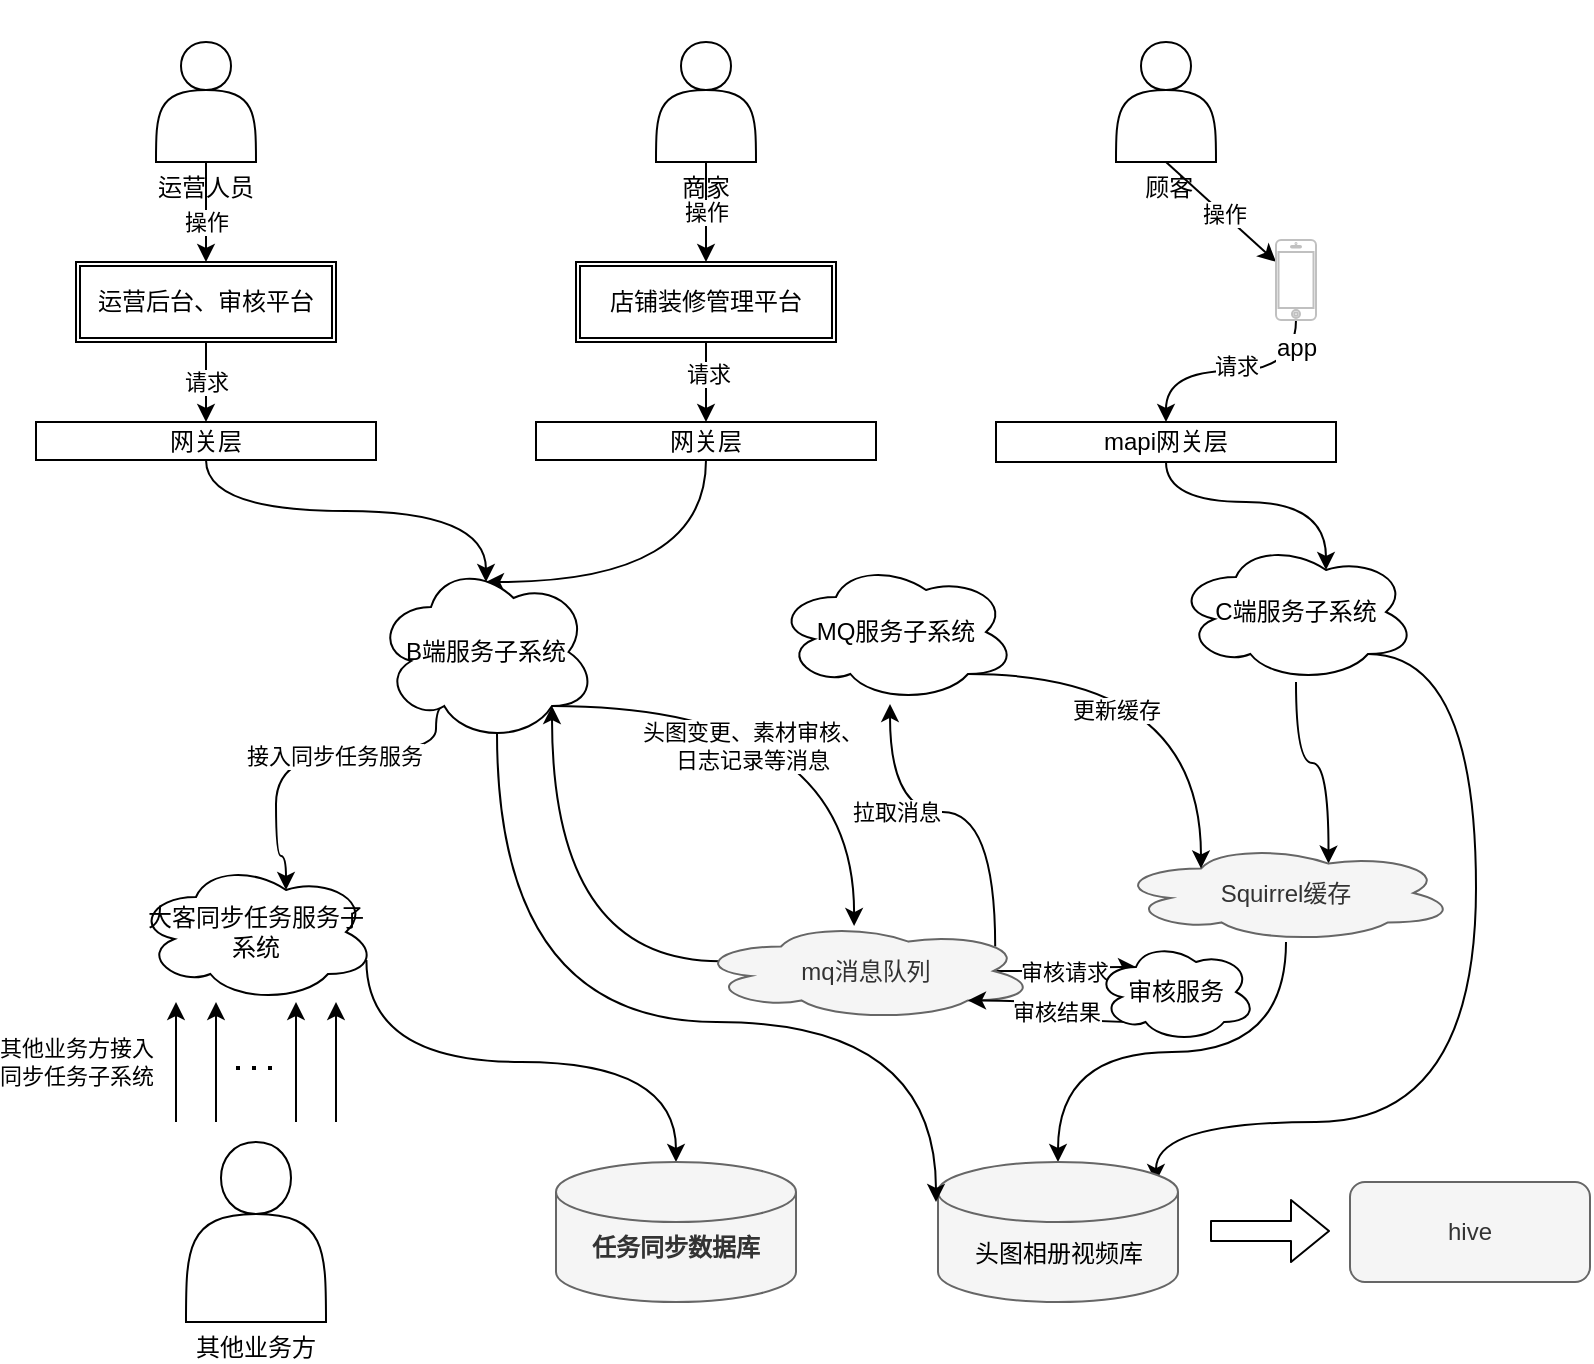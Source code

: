 <mxfile version="16.0.3" type="github" pages="2">
  <diagram id="TTBKG6c9QzZhmfFjw63u" name="Page-1">
    <mxGraphModel dx="1230" dy="733" grid="1" gridSize="10" guides="1" tooltips="1" connect="1" arrows="1" fold="1" page="1" pageScale="1" pageWidth="827" pageHeight="1169" background="#FFFFFF" math="0" shadow="0">
      <root>
        <mxCell id="0" />
        <mxCell id="1" parent="0" />
        <mxCell id="XrlZ7V6Y86cmEpkcaqpt-39" value="" style="edgeStyle=orthogonalEdgeStyle;curved=1;rounded=0;orthogonalLoop=1;jettySize=auto;html=1;" parent="1" source="XrlZ7V6Y86cmEpkcaqpt-1" target="XrlZ7V6Y86cmEpkcaqpt-38" edge="1">
          <mxGeometry relative="1" as="geometry" />
        </mxCell>
        <mxCell id="XrlZ7V6Y86cmEpkcaqpt-40" value="操作" style="edgeLabel;html=1;align=center;verticalAlign=middle;resizable=0;points=[];" parent="XrlZ7V6Y86cmEpkcaqpt-39" vertex="1" connectable="0">
          <mxGeometry x="0.36" y="2" relative="1" as="geometry">
            <mxPoint x="-2" y="-4" as="offset" />
          </mxGeometry>
        </mxCell>
        <mxCell id="XrlZ7V6Y86cmEpkcaqpt-1" value="&lt;br&gt;&lt;br&gt;&lt;br&gt;&lt;br&gt;&lt;br&gt;&lt;br&gt;运营人员" style="shape=actor;whiteSpace=wrap;html=1;" parent="1" vertex="1">
          <mxGeometry x="110" y="220" width="50" height="60" as="geometry" />
        </mxCell>
        <mxCell id="XrlZ7V6Y86cmEpkcaqpt-43" style="edgeStyle=orthogonalEdgeStyle;curved=1;rounded=0;orthogonalLoop=1;jettySize=auto;html=1;exitX=0.5;exitY=0;exitDx=0;exitDy=0;entryX=0.5;entryY=0.111;entryDx=0;entryDy=0;entryPerimeter=0;" parent="1" source="XrlZ7V6Y86cmEpkcaqpt-2" target="XrlZ7V6Y86cmEpkcaqpt-33" edge="1">
          <mxGeometry relative="1" as="geometry" />
        </mxCell>
        <mxCell id="XrlZ7V6Y86cmEpkcaqpt-2" value="网关层" style="rounded=0;whiteSpace=wrap;html=1;direction=west;" parent="1" vertex="1">
          <mxGeometry x="50" y="410" width="170" height="19" as="geometry" />
        </mxCell>
        <mxCell id="XrlZ7V6Y86cmEpkcaqpt-45" value="操作" style="edgeStyle=orthogonalEdgeStyle;curved=1;rounded=0;orthogonalLoop=1;jettySize=auto;html=1;" parent="1" source="XrlZ7V6Y86cmEpkcaqpt-3" target="XrlZ7V6Y86cmEpkcaqpt-44" edge="1">
          <mxGeometry relative="1" as="geometry" />
        </mxCell>
        <mxCell id="XrlZ7V6Y86cmEpkcaqpt-3" value="&lt;br&gt;&lt;br&gt;&lt;br&gt;&lt;br&gt;&lt;br&gt;&lt;br&gt;商家" style="shape=actor;whiteSpace=wrap;html=1;" parent="1" vertex="1">
          <mxGeometry x="360" y="220" width="50" height="60" as="geometry" />
        </mxCell>
        <mxCell id="XrlZ7V6Y86cmEpkcaqpt-12" style="rounded=0;orthogonalLoop=1;jettySize=auto;html=1;exitX=0.5;exitY=1;exitDx=0;exitDy=0;" parent="1" source="XrlZ7V6Y86cmEpkcaqpt-4" target="XrlZ7V6Y86cmEpkcaqpt-11" edge="1">
          <mxGeometry relative="1" as="geometry" />
        </mxCell>
        <mxCell id="XrlZ7V6Y86cmEpkcaqpt-14" value="操作" style="edgeLabel;html=1;align=center;verticalAlign=middle;resizable=0;points=[];" parent="XrlZ7V6Y86cmEpkcaqpt-12" vertex="1" connectable="0">
          <mxGeometry x="0.051" relative="1" as="geometry">
            <mxPoint as="offset" />
          </mxGeometry>
        </mxCell>
        <mxCell id="XrlZ7V6Y86cmEpkcaqpt-4" value="&lt;br&gt;&amp;nbsp; &amp;nbsp; &amp;nbsp; &amp;nbsp; &amp;nbsp; &amp;nbsp; &amp;nbsp; &amp;nbsp; &amp;nbsp; &amp;nbsp; &amp;nbsp; &amp;nbsp; &amp;nbsp; &amp;nbsp; &amp;nbsp; &amp;nbsp; &amp;nbsp; &amp;nbsp; &amp;nbsp; &amp;nbsp; &amp;nbsp; &amp;nbsp; &amp;nbsp; &amp;nbsp; &amp;nbsp; &amp;nbsp; &amp;nbsp; &amp;nbsp; &amp;nbsp; &amp;nbsp; &amp;nbsp; &amp;nbsp; &amp;nbsp; &amp;nbsp; &amp;nbsp; &amp;nbsp;顾客" style="shape=actor;whiteSpace=wrap;html=1;" parent="1" vertex="1">
          <mxGeometry x="590" y="220" width="50" height="60" as="geometry" />
        </mxCell>
        <mxCell id="XrlZ7V6Y86cmEpkcaqpt-42" style="edgeStyle=orthogonalEdgeStyle;curved=1;rounded=0;orthogonalLoop=1;jettySize=auto;html=1;entryX=0.5;entryY=0.111;entryDx=0;entryDy=0;entryPerimeter=0;" parent="1" source="XrlZ7V6Y86cmEpkcaqpt-7" target="XrlZ7V6Y86cmEpkcaqpt-33" edge="1">
          <mxGeometry relative="1" as="geometry">
            <Array as="points">
              <mxPoint x="385" y="490" />
            </Array>
          </mxGeometry>
        </mxCell>
        <mxCell id="XrlZ7V6Y86cmEpkcaqpt-7" value="网关层" style="rounded=0;whiteSpace=wrap;html=1;direction=west;" parent="1" vertex="1">
          <mxGeometry x="300" y="410" width="170" height="19" as="geometry" />
        </mxCell>
        <mxCell id="XrlZ7V6Y86cmEpkcaqpt-18" style="edgeStyle=orthogonalEdgeStyle;rounded=0;orthogonalLoop=1;jettySize=auto;html=1;entryX=0.625;entryY=0.2;entryDx=0;entryDy=0;entryPerimeter=0;curved=1;" parent="1" source="XrlZ7V6Y86cmEpkcaqpt-8" target="XrlZ7V6Y86cmEpkcaqpt-17" edge="1">
          <mxGeometry relative="1" as="geometry">
            <mxPoint x="615" y="470" as="targetPoint" />
          </mxGeometry>
        </mxCell>
        <mxCell id="XrlZ7V6Y86cmEpkcaqpt-8" value="mapi网关层" style="rounded=0;whiteSpace=wrap;html=1;direction=west;" parent="1" vertex="1">
          <mxGeometry x="530" y="410" width="170" height="20" as="geometry" />
        </mxCell>
        <mxCell id="XrlZ7V6Y86cmEpkcaqpt-13" style="edgeStyle=orthogonalEdgeStyle;curved=1;rounded=0;orthogonalLoop=1;jettySize=auto;html=1;entryX=0.5;entryY=1;entryDx=0;entryDy=0;" parent="1" source="XrlZ7V6Y86cmEpkcaqpt-11" target="XrlZ7V6Y86cmEpkcaqpt-8" edge="1">
          <mxGeometry relative="1" as="geometry" />
        </mxCell>
        <mxCell id="XrlZ7V6Y86cmEpkcaqpt-15" value="请求" style="edgeLabel;html=1;align=center;verticalAlign=middle;resizable=0;points=[];" parent="XrlZ7V6Y86cmEpkcaqpt-13" vertex="1" connectable="0">
          <mxGeometry x="-0.037" y="-3" relative="1" as="geometry">
            <mxPoint as="offset" />
          </mxGeometry>
        </mxCell>
        <mxCell id="XrlZ7V6Y86cmEpkcaqpt-11" value="app" style="html=1;verticalLabelPosition=bottom;labelBackgroundColor=#ffffff;verticalAlign=top;shadow=0;dashed=0;strokeWidth=1;shape=mxgraph.ios7.misc.iphone;strokeColor=#c0c0c0;" parent="1" vertex="1">
          <mxGeometry x="670" y="319" width="20" height="40" as="geometry" />
        </mxCell>
        <mxCell id="XrlZ7V6Y86cmEpkcaqpt-28" style="edgeStyle=orthogonalEdgeStyle;curved=1;rounded=0;orthogonalLoop=1;jettySize=auto;html=1;entryX=0.625;entryY=0.2;entryDx=0;entryDy=0;entryPerimeter=0;" parent="1" source="XrlZ7V6Y86cmEpkcaqpt-17" target="XrlZ7V6Y86cmEpkcaqpt-24" edge="1">
          <mxGeometry relative="1" as="geometry" />
        </mxCell>
        <mxCell id="XrlZ7V6Y86cmEpkcaqpt-73" style="edgeStyle=orthogonalEdgeStyle;curved=1;rounded=0;orthogonalLoop=1;jettySize=auto;html=1;exitX=0.8;exitY=0.8;exitDx=0;exitDy=0;exitPerimeter=0;entryX=0.908;entryY=0.143;entryDx=0;entryDy=0;entryPerimeter=0;" parent="1" source="XrlZ7V6Y86cmEpkcaqpt-17" target="XrlZ7V6Y86cmEpkcaqpt-21" edge="1">
          <mxGeometry relative="1" as="geometry">
            <mxPoint x="618" y="780" as="targetPoint" />
            <Array as="points">
              <mxPoint x="770" y="526" />
              <mxPoint x="770" y="760" />
              <mxPoint x="610" y="760" />
            </Array>
          </mxGeometry>
        </mxCell>
        <mxCell id="XrlZ7V6Y86cmEpkcaqpt-17" value="C端服务子系统" style="ellipse;shape=cloud;whiteSpace=wrap;html=1;" parent="1" vertex="1">
          <mxGeometry x="620" y="470" width="120" height="70" as="geometry" />
        </mxCell>
        <mxCell id="XrlZ7V6Y86cmEpkcaqpt-29" style="edgeStyle=orthogonalEdgeStyle;curved=1;rounded=0;orthogonalLoop=1;jettySize=auto;html=1;" parent="1" source="XrlZ7V6Y86cmEpkcaqpt-24" target="XrlZ7V6Y86cmEpkcaqpt-21" edge="1">
          <mxGeometry relative="1" as="geometry" />
        </mxCell>
        <mxCell id="XrlZ7V6Y86cmEpkcaqpt-24" value="Squirrel缓存" style="ellipse;shape=cloud;whiteSpace=wrap;html=1;strokeColor=#666666;fillColor=#f5f5f5;fontColor=#333333;" parent="1" vertex="1">
          <mxGeometry x="590" y="621" width="170" height="49" as="geometry" />
        </mxCell>
        <mxCell id="XrlZ7V6Y86cmEpkcaqpt-31" value="" style="group" parent="1" vertex="1" connectable="0">
          <mxGeometry x="501" y="780" width="326" height="70" as="geometry" />
        </mxCell>
        <mxCell id="XrlZ7V6Y86cmEpkcaqpt-21" value="" style="shape=cylinder2;whiteSpace=wrap;html=1;boundedLbl=1;backgroundOutline=1;size=15;strokeColor=#666666;fillColor=#f5f5f5;fontColor=#333333;" parent="XrlZ7V6Y86cmEpkcaqpt-31" vertex="1">
          <mxGeometry width="120" height="70" as="geometry" />
        </mxCell>
        <mxCell id="XrlZ7V6Y86cmEpkcaqpt-23" value="hive" style="rounded=1;whiteSpace=wrap;html=1;strokeColor=#666666;fillColor=#f5f5f5;fontColor=#333333;" parent="XrlZ7V6Y86cmEpkcaqpt-31" vertex="1">
          <mxGeometry x="206" y="10" width="120" height="50" as="geometry" />
        </mxCell>
        <mxCell id="XrlZ7V6Y86cmEpkcaqpt-25" value="" style="shape=flexArrow;endArrow=classic;html=1;" parent="XrlZ7V6Y86cmEpkcaqpt-31" edge="1">
          <mxGeometry width="50" height="50" relative="1" as="geometry">
            <mxPoint x="136" y="34.5" as="sourcePoint" />
            <mxPoint x="196" y="34.5" as="targetPoint" />
          </mxGeometry>
        </mxCell>
        <mxCell id="XrlZ7V6Y86cmEpkcaqpt-22" value="头图相册视频库" style="text;html=1;align=center;verticalAlign=middle;resizable=0;points=[];autosize=1;" parent="XrlZ7V6Y86cmEpkcaqpt-31" vertex="1">
          <mxGeometry x="10" y="36" width="100" height="20" as="geometry" />
        </mxCell>
        <mxCell id="XrlZ7V6Y86cmEpkcaqpt-48" style="edgeStyle=orthogonalEdgeStyle;curved=1;rounded=0;orthogonalLoop=1;jettySize=auto;html=1;entryX=0.625;entryY=0.2;entryDx=0;entryDy=0;entryPerimeter=0;exitX=0.31;exitY=0.8;exitDx=0;exitDy=0;exitPerimeter=0;" parent="1" source="XrlZ7V6Y86cmEpkcaqpt-33" target="XrlZ7V6Y86cmEpkcaqpt-36" edge="1">
          <mxGeometry relative="1" as="geometry">
            <Array as="points">
              <mxPoint x="250" y="552" />
              <mxPoint x="250" y="575" />
              <mxPoint x="170" y="575" />
              <mxPoint x="170" y="627" />
              <mxPoint x="175" y="627" />
            </Array>
          </mxGeometry>
        </mxCell>
        <mxCell id="XrlZ7V6Y86cmEpkcaqpt-49" value="接入同步任务服务" style="edgeLabel;html=1;align=center;verticalAlign=middle;resizable=0;points=[];" parent="XrlZ7V6Y86cmEpkcaqpt-48" vertex="1" connectable="0">
          <mxGeometry x="-0.14" y="2" relative="1" as="geometry">
            <mxPoint as="offset" />
          </mxGeometry>
        </mxCell>
        <mxCell id="XrlZ7V6Y86cmEpkcaqpt-64" style="edgeStyle=orthogonalEdgeStyle;curved=1;rounded=0;orthogonalLoop=1;jettySize=auto;html=1;exitX=0.8;exitY=0.8;exitDx=0;exitDy=0;exitPerimeter=0;entryX=0.465;entryY=0.041;entryDx=0;entryDy=0;entryPerimeter=0;" parent="1" source="XrlZ7V6Y86cmEpkcaqpt-33" target="XrlZ7V6Y86cmEpkcaqpt-58" edge="1">
          <mxGeometry relative="1" as="geometry" />
        </mxCell>
        <mxCell id="XrlZ7V6Y86cmEpkcaqpt-65" value="头图变更、素材审核、&lt;br&gt;日志记录等消息" style="edgeLabel;html=1;align=center;verticalAlign=middle;resizable=0;points=[];" parent="XrlZ7V6Y86cmEpkcaqpt-64" vertex="1" connectable="0">
          <mxGeometry x="-0.234" y="-20" relative="1" as="geometry">
            <mxPoint as="offset" />
          </mxGeometry>
        </mxCell>
        <mxCell id="XrlZ7V6Y86cmEpkcaqpt-74" style="edgeStyle=orthogonalEdgeStyle;curved=1;rounded=0;orthogonalLoop=1;jettySize=auto;html=1;exitX=0.55;exitY=0.95;exitDx=0;exitDy=0;exitPerimeter=0;" parent="1" source="XrlZ7V6Y86cmEpkcaqpt-33" edge="1">
          <mxGeometry relative="1" as="geometry">
            <mxPoint x="500" y="800" as="targetPoint" />
            <Array as="points">
              <mxPoint x="281" y="710" />
              <mxPoint x="500" y="710" />
            </Array>
          </mxGeometry>
        </mxCell>
        <mxCell id="XrlZ7V6Y86cmEpkcaqpt-33" value="B端服务子系统" style="ellipse;shape=cloud;whiteSpace=wrap;html=1;" parent="1" vertex="1">
          <mxGeometry x="220" y="480" width="110" height="90" as="geometry" />
        </mxCell>
        <mxCell id="XrlZ7V6Y86cmEpkcaqpt-68" style="edgeStyle=orthogonalEdgeStyle;curved=1;rounded=0;orthogonalLoop=1;jettySize=auto;html=1;exitX=0.8;exitY=0.8;exitDx=0;exitDy=0;exitPerimeter=0;entryX=0.25;entryY=0.25;entryDx=0;entryDy=0;entryPerimeter=0;" parent="1" source="XrlZ7V6Y86cmEpkcaqpt-35" target="XrlZ7V6Y86cmEpkcaqpt-24" edge="1">
          <mxGeometry relative="1" as="geometry" />
        </mxCell>
        <mxCell id="XrlZ7V6Y86cmEpkcaqpt-69" value="更新缓存" style="edgeLabel;html=1;align=center;verticalAlign=middle;resizable=0;points=[];" parent="XrlZ7V6Y86cmEpkcaqpt-68" vertex="1" connectable="0">
          <mxGeometry x="-0.242" y="-18" relative="1" as="geometry">
            <mxPoint x="-7" as="offset" />
          </mxGeometry>
        </mxCell>
        <mxCell id="XrlZ7V6Y86cmEpkcaqpt-35" value="MQ服务子系统" style="ellipse;shape=cloud;whiteSpace=wrap;html=1;" parent="1" vertex="1">
          <mxGeometry x="420" y="480" width="120" height="70" as="geometry" />
        </mxCell>
        <mxCell id="XrlZ7V6Y86cmEpkcaqpt-71" style="edgeStyle=orthogonalEdgeStyle;curved=1;rounded=0;orthogonalLoop=1;jettySize=auto;html=1;exitX=0.96;exitY=0.7;exitDx=0;exitDy=0;exitPerimeter=0;" parent="1" source="XrlZ7V6Y86cmEpkcaqpt-36" target="XrlZ7V6Y86cmEpkcaqpt-70" edge="1">
          <mxGeometry relative="1" as="geometry">
            <Array as="points">
              <mxPoint x="215" y="730" />
              <mxPoint x="370" y="730" />
            </Array>
          </mxGeometry>
        </mxCell>
        <mxCell id="XrlZ7V6Y86cmEpkcaqpt-36" value="大客同步任务服务子系统" style="ellipse;shape=cloud;whiteSpace=wrap;html=1;" parent="1" vertex="1">
          <mxGeometry x="100" y="630" width="120" height="70" as="geometry" />
        </mxCell>
        <mxCell id="XrlZ7V6Y86cmEpkcaqpt-41" value="请求" style="edgeStyle=orthogonalEdgeStyle;curved=1;rounded=0;orthogonalLoop=1;jettySize=auto;html=1;" parent="1" source="XrlZ7V6Y86cmEpkcaqpt-38" target="XrlZ7V6Y86cmEpkcaqpt-2" edge="1">
          <mxGeometry relative="1" as="geometry" />
        </mxCell>
        <mxCell id="XrlZ7V6Y86cmEpkcaqpt-38" value="运营后台、审核平台" style="shape=ext;double=1;rounded=0;whiteSpace=wrap;html=1;" parent="1" vertex="1">
          <mxGeometry x="70" y="330" width="130" height="40" as="geometry" />
        </mxCell>
        <mxCell id="XrlZ7V6Y86cmEpkcaqpt-46" value="" style="edgeStyle=orthogonalEdgeStyle;curved=1;rounded=0;orthogonalLoop=1;jettySize=auto;html=1;" parent="1" source="XrlZ7V6Y86cmEpkcaqpt-44" target="XrlZ7V6Y86cmEpkcaqpt-7" edge="1">
          <mxGeometry relative="1" as="geometry" />
        </mxCell>
        <mxCell id="XrlZ7V6Y86cmEpkcaqpt-47" value="请求" style="edgeLabel;html=1;align=center;verticalAlign=middle;resizable=0;points=[];" parent="XrlZ7V6Y86cmEpkcaqpt-46" vertex="1" connectable="0">
          <mxGeometry x="-0.2" y="1" relative="1" as="geometry">
            <mxPoint as="offset" />
          </mxGeometry>
        </mxCell>
        <mxCell id="XrlZ7V6Y86cmEpkcaqpt-44" value="店铺装修管理平台" style="shape=ext;double=1;rounded=0;whiteSpace=wrap;html=1;" parent="1" vertex="1">
          <mxGeometry x="320" y="330" width="130" height="40" as="geometry" />
        </mxCell>
        <mxCell id="XrlZ7V6Y86cmEpkcaqpt-50" value="" style="endArrow=classic;html=1;rounded=0;" parent="1" edge="1">
          <mxGeometry width="50" height="50" relative="1" as="geometry">
            <mxPoint x="120" y="760" as="sourcePoint" />
            <mxPoint x="120" y="700" as="targetPoint" />
            <Array as="points" />
          </mxGeometry>
        </mxCell>
        <mxCell id="XrlZ7V6Y86cmEpkcaqpt-72" value="其他业务方接入&lt;br&gt;同步任务子系统" style="edgeLabel;html=1;align=center;verticalAlign=middle;resizable=0;points=[];" parent="XrlZ7V6Y86cmEpkcaqpt-50" vertex="1" connectable="0">
          <mxGeometry x="0.067" y="1" relative="1" as="geometry">
            <mxPoint x="-49" y="2" as="offset" />
          </mxGeometry>
        </mxCell>
        <mxCell id="XrlZ7V6Y86cmEpkcaqpt-51" value="" style="endArrow=classic;html=1;rounded=0;" parent="1" edge="1">
          <mxGeometry width="50" height="50" relative="1" as="geometry">
            <mxPoint x="140" y="760" as="sourcePoint" />
            <mxPoint x="140" y="700" as="targetPoint" />
            <Array as="points" />
          </mxGeometry>
        </mxCell>
        <mxCell id="XrlZ7V6Y86cmEpkcaqpt-52" value="" style="endArrow=classic;html=1;rounded=0;" parent="1" edge="1">
          <mxGeometry width="50" height="50" relative="1" as="geometry">
            <mxPoint x="200" y="760" as="sourcePoint" />
            <mxPoint x="200" y="700" as="targetPoint" />
            <Array as="points" />
          </mxGeometry>
        </mxCell>
        <mxCell id="XrlZ7V6Y86cmEpkcaqpt-54" value="" style="endArrow=classic;html=1;rounded=0;" parent="1" edge="1">
          <mxGeometry width="50" height="50" relative="1" as="geometry">
            <mxPoint x="180" y="760" as="sourcePoint" />
            <mxPoint x="180" y="700" as="targetPoint" />
            <Array as="points" />
          </mxGeometry>
        </mxCell>
        <mxCell id="XrlZ7V6Y86cmEpkcaqpt-55" value="" style="endArrow=none;dashed=1;html=1;dashPattern=1 3;strokeWidth=2;rounded=0;" parent="1" edge="1">
          <mxGeometry width="50" height="50" relative="1" as="geometry">
            <mxPoint x="150" y="733" as="sourcePoint" />
            <mxPoint x="170" y="733" as="targetPoint" />
          </mxGeometry>
        </mxCell>
        <mxCell id="XrlZ7V6Y86cmEpkcaqpt-56" value="&lt;br&gt;&lt;br&gt;&lt;br&gt;&lt;br&gt;&lt;br&gt;&lt;br&gt;&lt;br&gt;&lt;br&gt;其他业务方" style="shape=actor;whiteSpace=wrap;html=1;" parent="1" vertex="1">
          <mxGeometry x="125" y="770" width="70" height="90" as="geometry" />
        </mxCell>
        <mxCell id="XrlZ7V6Y86cmEpkcaqpt-66" style="edgeStyle=orthogonalEdgeStyle;curved=1;rounded=0;orthogonalLoop=1;jettySize=auto;html=1;exitX=0.88;exitY=0.25;exitDx=0;exitDy=0;exitPerimeter=0;entryX=0.475;entryY=1.014;entryDx=0;entryDy=0;entryPerimeter=0;" parent="1" source="XrlZ7V6Y86cmEpkcaqpt-58" target="XrlZ7V6Y86cmEpkcaqpt-35" edge="1">
          <mxGeometry relative="1" as="geometry" />
        </mxCell>
        <mxCell id="XrlZ7V6Y86cmEpkcaqpt-67" value="拉取消息" style="edgeLabel;html=1;align=center;verticalAlign=middle;resizable=0;points=[];" parent="XrlZ7V6Y86cmEpkcaqpt-66" vertex="1" connectable="0">
          <mxGeometry x="0.381" y="-3" relative="1" as="geometry">
            <mxPoint as="offset" />
          </mxGeometry>
        </mxCell>
        <mxCell id="XrlZ7V6Y86cmEpkcaqpt-76" style="edgeStyle=orthogonalEdgeStyle;curved=1;rounded=0;orthogonalLoop=1;jettySize=auto;html=1;exitX=0.875;exitY=0.5;exitDx=0;exitDy=0;exitPerimeter=0;entryX=0.25;entryY=0.25;entryDx=0;entryDy=0;entryPerimeter=0;" parent="1" source="XrlZ7V6Y86cmEpkcaqpt-58" target="XrlZ7V6Y86cmEpkcaqpt-75" edge="1">
          <mxGeometry relative="1" as="geometry" />
        </mxCell>
        <mxCell id="XrlZ7V6Y86cmEpkcaqpt-78" value="审核请求" style="edgeLabel;html=1;align=center;verticalAlign=middle;resizable=0;points=[];" parent="XrlZ7V6Y86cmEpkcaqpt-76" vertex="1" connectable="0">
          <mxGeometry x="-0.052" y="1" relative="1" as="geometry">
            <mxPoint y="1" as="offset" />
          </mxGeometry>
        </mxCell>
        <mxCell id="XrlZ7V6Y86cmEpkcaqpt-79" style="edgeStyle=orthogonalEdgeStyle;curved=1;rounded=0;orthogonalLoop=1;jettySize=auto;html=1;exitX=0.07;exitY=0.4;exitDx=0;exitDy=0;exitPerimeter=0;entryX=0.8;entryY=0.8;entryDx=0;entryDy=0;entryPerimeter=0;" parent="1" source="XrlZ7V6Y86cmEpkcaqpt-58" target="XrlZ7V6Y86cmEpkcaqpt-33" edge="1">
          <mxGeometry relative="1" as="geometry" />
        </mxCell>
        <mxCell id="XrlZ7V6Y86cmEpkcaqpt-58" value="mq消息队列" style="ellipse;shape=cloud;whiteSpace=wrap;html=1;strokeColor=#666666;fillColor=#f5f5f5;fontColor=#333333;" parent="1" vertex="1">
          <mxGeometry x="380" y="660" width="170" height="49" as="geometry" />
        </mxCell>
        <mxCell id="XrlZ7V6Y86cmEpkcaqpt-70" value="&lt;br&gt;&lt;b&gt;任务同步数据库&lt;/b&gt;" style="shape=cylinder2;whiteSpace=wrap;html=1;boundedLbl=1;backgroundOutline=1;size=15;strokeColor=#666666;fillColor=#f5f5f5;fontColor=#333333;" parent="1" vertex="1">
          <mxGeometry x="310" y="780" width="120" height="70" as="geometry" />
        </mxCell>
        <mxCell id="XrlZ7V6Y86cmEpkcaqpt-77" value="审核结果" style="edgeStyle=orthogonalEdgeStyle;curved=1;rounded=0;orthogonalLoop=1;jettySize=auto;html=1;exitX=0.31;exitY=0.8;exitDx=0;exitDy=0;exitPerimeter=0;entryX=0.8;entryY=0.8;entryDx=0;entryDy=0;entryPerimeter=0;" parent="1" source="XrlZ7V6Y86cmEpkcaqpt-75" target="XrlZ7V6Y86cmEpkcaqpt-58" edge="1">
          <mxGeometry relative="1" as="geometry" />
        </mxCell>
        <mxCell id="XrlZ7V6Y86cmEpkcaqpt-75" value="审核服务" style="ellipse;shape=cloud;whiteSpace=wrap;html=1;" parent="1" vertex="1">
          <mxGeometry x="580" y="670" width="80" height="50" as="geometry" />
        </mxCell>
      </root>
    </mxGraphModel>
  </diagram>
  <diagram id="UHRLZDIKteBszFwWIwYI" name="Page-2">
    <mxGraphModel dx="1892" dy="2209" grid="1" gridSize="10" guides="1" tooltips="1" connect="1" arrows="1" fold="1" page="1" pageScale="1" pageWidth="827" pageHeight="1169" math="0" shadow="0">
      <root>
        <mxCell id="mQPlx_roUjfEdb19IWsN-0" />
        <mxCell id="mQPlx_roUjfEdb19IWsN-1" parent="mQPlx_roUjfEdb19IWsN-0" />
        <mxCell id="mQPlx_roUjfEdb19IWsN-3" value="" style="rounded=0;whiteSpace=wrap;html=1;fillColor=#FFFFFF;fontColor=#000000;strokeColor=#000000;labelBackgroundColor=#FFFFFF;labelBorderColor=none;" vertex="1" parent="mQPlx_roUjfEdb19IWsN-1">
          <mxGeometry x="540" y="-340" width="760" height="510" as="geometry" />
        </mxCell>
        <mxCell id="mQPlx_roUjfEdb19IWsN-4" value="" style="rounded=0;whiteSpace=wrap;html=1;strokeWidth=1;fillColor=#FFFFFF;strokeColor=#000000;labelBackgroundColor=#FFFFFF;labelBorderColor=none;fontColor=#000000;" vertex="1" parent="mQPlx_roUjfEdb19IWsN-1">
          <mxGeometry x="1740" y="-340" width="180" height="300" as="geometry" />
        </mxCell>
        <mxCell id="mQPlx_roUjfEdb19IWsN-5" style="edgeStyle=orthogonalEdgeStyle;rounded=0;html=1;exitX=0.5;exitY=1;entryX=0.5;entryY=0;jettySize=auto;orthogonalLoop=1;fontColor=#000000;labelBackgroundColor=#FFFFFF;labelBorderColor=none;" edge="1" parent="mQPlx_roUjfEdb19IWsN-1" target="mQPlx_roUjfEdb19IWsN-11">
          <mxGeometry relative="1" as="geometry">
            <mxPoint x="679" y="-405.0" as="sourcePoint" />
          </mxGeometry>
        </mxCell>
        <mxCell id="mQPlx_roUjfEdb19IWsN-7" style="edgeStyle=orthogonalEdgeStyle;rounded=0;html=1;exitX=0.5;exitY=1;entryX=1;entryY=0.5;jettySize=auto;orthogonalLoop=1;fontColor=#000000;labelBackgroundColor=#FFFFFF;labelBorderColor=none;" edge="1" parent="mQPlx_roUjfEdb19IWsN-1" source="mQPlx_roUjfEdb19IWsN-8" target="mQPlx_roUjfEdb19IWsN-18">
          <mxGeometry relative="1" as="geometry">
            <Array as="points">
              <mxPoint x="985" y="50" />
              <mxPoint x="930" y="50" />
              <mxPoint x="930" y="225" />
            </Array>
          </mxGeometry>
        </mxCell>
        <mxCell id="mQPlx_roUjfEdb19IWsN-8" value="" style="rounded=0;whiteSpace=wrap;html=1;fillColor=#FFFFFF;fontColor=#000000;strokeColor=#000000;labelBackgroundColor=#FFFFFF;labelBorderColor=none;" vertex="1" parent="mQPlx_roUjfEdb19IWsN-1">
          <mxGeometry x="830" y="-70" width="310" height="220" as="geometry" />
        </mxCell>
        <mxCell id="mQPlx_roUjfEdb19IWsN-9" value="用户" style="shape=umlActor;verticalLabelPosition=bottom;labelBackgroundColor=#FFFFFF;verticalAlign=top;html=1;strokeWidth=1;gradientColor=#ffffff;labelBorderColor=none;fontColor=#000000;" vertex="1" parent="mQPlx_roUjfEdb19IWsN-1">
          <mxGeometry x="667" y="-540" width="24" height="40" as="geometry" />
        </mxCell>
        <mxCell id="mQPlx_roUjfEdb19IWsN-10" style="edgeStyle=orthogonalEdgeStyle;rounded=0;html=1;exitX=0.5;exitY=1;entryX=0.5;entryY=0;jettySize=auto;orthogonalLoop=1;fontColor=#000000;labelBackgroundColor=#FFFFFF;labelBorderColor=none;" edge="1" parent="mQPlx_roUjfEdb19IWsN-1" source="mQPlx_roUjfEdb19IWsN-11" target="mQPlx_roUjfEdb19IWsN-13">
          <mxGeometry relative="1" as="geometry" />
        </mxCell>
        <mxCell id="mQPlx_roUjfEdb19IWsN-11" value="shopId校验，shopid转换" style="rounded=1;whiteSpace=wrap;html=1;fillColor=#FFFFFF;fontColor=#000000;labelBackgroundColor=#FFFFFF;labelBorderColor=none;strokeColor=#000000;" vertex="1" parent="mQPlx_roUjfEdb19IWsN-1">
          <mxGeometry x="597" y="-310" width="163" height="30" as="geometry" />
        </mxCell>
        <mxCell id="mQPlx_roUjfEdb19IWsN-12" style="edgeStyle=orthogonalEdgeStyle;rounded=0;html=1;exitX=0.5;exitY=1;entryX=0.5;entryY=0;jettySize=auto;orthogonalLoop=1;fontColor=#000000;labelBackgroundColor=#FFFFFF;labelBorderColor=none;" edge="1" parent="mQPlx_roUjfEdb19IWsN-1" source="mQPlx_roUjfEdb19IWsN-13" target="mQPlx_roUjfEdb19IWsN-17">
          <mxGeometry relative="1" as="geometry" />
        </mxCell>
        <mxCell id="mQPlx_roUjfEdb19IWsN-13" value="获取缓存信息" style="rounded=0;whiteSpace=wrap;html=1;fillColor=#FFFFFF;fontColor=#000000;strokeColor=#000000;labelBackgroundColor=#FFFFFF;labelBorderColor=none;" vertex="1" parent="mQPlx_roUjfEdb19IWsN-1">
          <mxGeometry x="621" y="-251" width="114" height="30" as="geometry" />
        </mxCell>
        <mxCell id="mQPlx_roUjfEdb19IWsN-14" value="&lt;font&gt;是&lt;/font&gt;" style="edgeStyle=orthogonalEdgeStyle;rounded=0;html=1;entryX=0.5;entryY=0;jettySize=auto;orthogonalLoop=1;fontColor=#000000;labelBackgroundColor=#FFFFFF;labelBorderColor=none;" edge="1" parent="mQPlx_roUjfEdb19IWsN-1" source="mQPlx_roUjfEdb19IWsN-17" target="mQPlx_roUjfEdb19IWsN-35">
          <mxGeometry relative="1" as="geometry" />
        </mxCell>
        <mxCell id="mQPlx_roUjfEdb19IWsN-15" style="edgeStyle=orthogonalEdgeStyle;rounded=0;html=1;entryX=0;entryY=0.5;jettySize=auto;orthogonalLoop=1;fontColor=#000000;labelBackgroundColor=#FFFFFF;labelBorderColor=none;" edge="1" parent="mQPlx_roUjfEdb19IWsN-1" source="mQPlx_roUjfEdb19IWsN-17" target="mQPlx_roUjfEdb19IWsN-63">
          <mxGeometry relative="1" as="geometry" />
        </mxCell>
        <mxCell id="mQPlx_roUjfEdb19IWsN-16" value="&lt;font&gt;否&lt;/font&gt;" style="text;html=1;resizable=0;points=[];align=center;verticalAlign=middle;labelBackgroundColor=#FFFFFF;fontColor=#000000;labelBorderColor=none;" vertex="1" connectable="0" parent="mQPlx_roUjfEdb19IWsN-15">
          <mxGeometry x="0.349" y="-9" relative="1" as="geometry">
            <mxPoint x="-9" y="-8" as="offset" />
          </mxGeometry>
        </mxCell>
        <mxCell id="mQPlx_roUjfEdb19IWsN-17" value="是否&lt;div&gt;为空&lt;/div&gt;" style="rhombus;whiteSpace=wrap;html=1;fillColor=#FFFFFF;fontColor=#000000;strokeColor=#000000;labelBackgroundColor=#FFFFFF;labelBorderColor=none;" vertex="1" parent="mQPlx_roUjfEdb19IWsN-1">
          <mxGeometry x="641" y="-195" width="76" height="51" as="geometry" />
        </mxCell>
        <mxCell id="mQPlx_roUjfEdb19IWsN-18" value="返回结果" style="ellipse;whiteSpace=wrap;html=1;fillColor=#FFFFFF;fontColor=#000000;strokeColor=#000000;labelBackgroundColor=#FFFFFF;labelBorderColor=none;" vertex="1" parent="mQPlx_roUjfEdb19IWsN-1">
          <mxGeometry x="641" y="200" width="80" height="50" as="geometry" />
        </mxCell>
        <mxCell id="mQPlx_roUjfEdb19IWsN-30" style="edgeStyle=orthogonalEdgeStyle;rounded=0;html=1;entryX=0;entryY=0.5;jettySize=auto;orthogonalLoop=1;fontColor=#000000;labelBackgroundColor=#FFFFFF;labelBorderColor=none;" edge="1" parent="mQPlx_roUjfEdb19IWsN-1" source="mQPlx_roUjfEdb19IWsN-31" target="mQPlx_roUjfEdb19IWsN-84">
          <mxGeometry relative="1" as="geometry" />
        </mxCell>
        <mxCell id="mQPlx_roUjfEdb19IWsN-31" value="MQ" style="ellipse;shape=cloud;whiteSpace=wrap;html=1;strokeWidth=1;fillColor=#FFFFFF;strokeColor=#000000;labelBackgroundColor=#FFFFFF;labelBorderColor=none;fontColor=#000000;" vertex="1" parent="mQPlx_roUjfEdb19IWsN-1">
          <mxGeometry x="1344" y="72" width="176" height="78" as="geometry" />
        </mxCell>
        <mxCell id="mQPlx_roUjfEdb19IWsN-32" value="结束" style="ellipse;whiteSpace=wrap;html=1;fillColor=#FFFFFF;fontColor=#000000;strokeColor=#000000;labelBackgroundColor=#FFFFFF;labelBorderColor=none;" vertex="1" parent="mQPlx_roUjfEdb19IWsN-1">
          <mxGeometry x="895" y="101" width="62" height="23" as="geometry" />
        </mxCell>
        <mxCell id="mQPlx_roUjfEdb19IWsN-33" value="&lt;table border=&quot;1&quot; width=&quot;100%&quot; cellpadding=&quot;4&quot; style=&quot;width: 100% ; height: 100% ; border-collapse: collapse&quot;&gt;&lt;tbody&gt;&lt;tr&gt;&lt;th align=&quot;center&quot;&gt;&lt;b&gt;配置项&lt;/b&gt;&lt;/th&gt;&lt;/tr&gt;&lt;tr&gt;&lt;td align=&quot;center&quot;&gt;基础信息 4h&lt;br&gt;&lt;/td&gt;&lt;/tr&gt;&lt;tr&gt;&lt;td align=&quot;center&quot;&gt;&lt;div style=&quot;text-align: center&quot;&gt;&lt;span style=&quot;text-align: left&quot;&gt;小分项 2h&lt;/span&gt;&lt;/div&gt;&lt;div style=&quot;text-align: center&quot;&gt;&lt;span style=&quot;text-align: left&quot;&gt;商家成长 2h&lt;/span&gt;&lt;/div&gt;&lt;div style=&quot;text-align: center&quot;&gt;&lt;span style=&quot;text-align: left&quot;&gt;预约信息 5min&lt;/span&gt;&lt;/div&gt;&lt;div style=&quot;text-align: center&quot;&gt;&lt;span style=&quot;text-align: left&quot;&gt;...&lt;/span&gt;&lt;/div&gt;&lt;div style=&quot;text-align: center&quot;&gt;&lt;span style=&quot;text-align: left&quot;&gt;榜单信息 2h&lt;/span&gt;&lt;/div&gt;&lt;/td&gt;&lt;/tr&gt;&lt;/tbody&gt;&lt;/table&gt;" style="text;html=1;strokeColor=#000000;fillColor=#FFFFFF;overflow=fill;dashed=1;fontColor=#000000;labelBackgroundColor=#FFFFFF;labelBorderColor=none;" vertex="1" parent="mQPlx_roUjfEdb19IWsN-1">
          <mxGeometry x="340" y="-361" width="180" height="141" as="geometry" />
        </mxCell>
        <mxCell id="mQPlx_roUjfEdb19IWsN-34" style="edgeStyle=orthogonalEdgeStyle;rounded=0;html=1;exitX=0.5;exitY=1;entryX=0.45;entryY=0.024;entryPerimeter=0;jettySize=auto;orthogonalLoop=1;fontColor=#000000;labelBackgroundColor=#FFFFFF;labelBorderColor=none;" edge="1" parent="mQPlx_roUjfEdb19IWsN-1" source="mQPlx_roUjfEdb19IWsN-35" target="mQPlx_roUjfEdb19IWsN-56">
          <mxGeometry relative="1" as="geometry" />
        </mxCell>
        <mxCell id="mQPlx_roUjfEdb19IWsN-35" value="获取基础信息&lt;div&gt;（门店信息、权益信息）&lt;/div&gt;" style="rounded=0;whiteSpace=wrap;html=1;fillColor=#FFFFFF;fontColor=#000000;strokeColor=#000000;labelBackgroundColor=#FFFFFF;labelBorderColor=none;" vertex="1" parent="mQPlx_roUjfEdb19IWsN-1">
          <mxGeometry x="604" y="-100" width="150" height="45" as="geometry" />
        </mxCell>
        <mxCell id="mQPlx_roUjfEdb19IWsN-36" value="更新缓存" style="ellipse;whiteSpace=wrap;html=1;fillColor=#FFFFFF;fontColor=#000000;strokeColor=#000000;labelBackgroundColor=#FFFFFF;labelBorderColor=none;" vertex="1" parent="mQPlx_roUjfEdb19IWsN-1">
          <mxGeometry x="414" y="72" width="86" height="46" as="geometry" />
        </mxCell>
        <mxCell id="mQPlx_roUjfEdb19IWsN-37" value="" style="rounded=0;whiteSpace=wrap;html=1;strokeWidth=1;fillColor=#FFFFFF;strokeColor=#000000;labelBackgroundColor=#FFFFFF;labelBorderColor=none;fontColor=#000000;" vertex="1" parent="mQPlx_roUjfEdb19IWsN-1">
          <mxGeometry x="340" y="-81" width="180" height="133" as="geometry" />
        </mxCell>
        <mxCell id="mQPlx_roUjfEdb19IWsN-38" value="外部服务" style="text;html=1;strokeColor=none;fillColor=none;align=center;verticalAlign=middle;whiteSpace=wrap;rounded=0;dashed=1;labelBackgroundColor=#FFFFFF;labelBorderColor=none;fontColor=#000000;" vertex="1" parent="mQPlx_roUjfEdb19IWsN-1">
          <mxGeometry x="340" y="-80" width="65" height="20" as="geometry" />
        </mxCell>
        <mxCell id="mQPlx_roUjfEdb19IWsN-39" value="预约服务" style="rounded=0;whiteSpace=wrap;html=1;strokeWidth=1;fillColor=#FFFFFF;strokeColor=#000000;labelBackgroundColor=#FFFFFF;labelBorderColor=none;fontColor=#000000;" vertex="1" parent="mQPlx_roUjfEdb19IWsN-1">
          <mxGeometry x="355" y="-48" width="75" height="22" as="geometry" />
        </mxCell>
        <mxCell id="mQPlx_roUjfEdb19IWsN-40" value="营销活动" style="rounded=0;whiteSpace=wrap;html=1;strokeWidth=1;fillColor=#FFFFFF;strokeColor=#000000;labelBackgroundColor=#FFFFFF;labelBorderColor=none;fontColor=#000000;" vertex="1" parent="mQPlx_roUjfEdb19IWsN-1">
          <mxGeometry x="355" y="-14" width="75" height="22" as="geometry" />
        </mxCell>
        <mxCell id="mQPlx_roUjfEdb19IWsN-41" value="标签服务" style="rounded=0;whiteSpace=wrap;html=1;strokeWidth=1;fillColor=#FFFFFF;strokeColor=#000000;labelBackgroundColor=#FFFFFF;labelBorderColor=none;fontColor=#000000;" vertex="1" parent="mQPlx_roUjfEdb19IWsN-1">
          <mxGeometry x="355" y="20" width="75" height="22" as="geometry" />
        </mxCell>
        <mxCell id="mQPlx_roUjfEdb19IWsN-42" value="榜单服务" style="rounded=0;whiteSpace=wrap;html=1;strokeWidth=1;fillColor=#FFFFFF;strokeColor=#000000;labelBackgroundColor=#FFFFFF;labelBorderColor=none;fontColor=#000000;" vertex="1" parent="mQPlx_roUjfEdb19IWsN-1">
          <mxGeometry x="438" y="-48" width="75" height="22" as="geometry" />
        </mxCell>
        <mxCell id="mQPlx_roUjfEdb19IWsN-43" value="商家成长" style="rounded=0;whiteSpace=wrap;html=1;strokeWidth=1;fillColor=#FFFFFF;strokeColor=#000000;labelBackgroundColor=#FFFFFF;labelBorderColor=none;fontColor=#000000;" vertex="1" parent="mQPlx_roUjfEdb19IWsN-1">
          <mxGeometry x="438" y="-15" width="75" height="22" as="geometry" />
        </mxCell>
        <mxCell id="mQPlx_roUjfEdb19IWsN-44" value="星级评价" style="rounded=0;whiteSpace=wrap;html=1;strokeWidth=1;fillColor=#FFFFFF;strokeColor=#000000;labelBackgroundColor=#FFFFFF;labelBorderColor=none;fontColor=#000000;" vertex="1" parent="mQPlx_roUjfEdb19IWsN-1">
          <mxGeometry x="438" y="20" width="75" height="22" as="geometry" />
        </mxCell>
        <mxCell id="mQPlx_roUjfEdb19IWsN-45" value="" style="rounded=0;whiteSpace=wrap;html=1;strokeWidth=1;fillColor=#FFFFFF;strokeColor=#000000;labelBackgroundColor=#FFFFFF;labelBorderColor=none;fontColor=#000000;" vertex="1" parent="mQPlx_roUjfEdb19IWsN-1">
          <mxGeometry x="340" y="-208" width="180" height="122" as="geometry" />
        </mxCell>
        <mxCell id="mQPlx_roUjfEdb19IWsN-46" value="基础服务" style="text;html=1;strokeColor=none;fillColor=none;align=center;verticalAlign=middle;whiteSpace=wrap;rounded=0;fontColor=#000000;labelBackgroundColor=#FFFFFF;labelBorderColor=none;" vertex="1" parent="mQPlx_roUjfEdb19IWsN-1">
          <mxGeometry x="360" y="-208" width="50" height="20" as="geometry" />
        </mxCell>
        <mxCell id="mQPlx_roUjfEdb19IWsN-47" value="poi服务" style="rounded=0;whiteSpace=wrap;html=1;strokeWidth=1;fillColor=#FFFFFF;strokeColor=#000000;labelBackgroundColor=#FFFFFF;labelBorderColor=none;fontColor=#000000;" vertex="1" parent="mQPlx_roUjfEdb19IWsN-1">
          <mxGeometry x="354" y="-186" width="76" height="23" as="geometry" />
        </mxCell>
        <mxCell id="mQPlx_roUjfEdb19IWsN-48" value="权益服务" style="rounded=0;whiteSpace=wrap;html=1;strokeWidth=1;fillColor=#FFFFFF;strokeColor=#000000;labelBackgroundColor=#FFFFFF;labelBorderColor=none;fontColor=#000000;" vertex="1" parent="mQPlx_roUjfEdb19IWsN-1">
          <mxGeometry x="354" y="-153" width="75" height="22" as="geometry" />
        </mxCell>
        <mxCell id="mQPlx_roUjfEdb19IWsN-49" value="pdc服务" style="rounded=0;whiteSpace=wrap;html=1;strokeWidth=1;fillColor=#FFFFFF;strokeColor=#000000;labelBackgroundColor=#FFFFFF;labelBorderColor=none;fontColor=#000000;" vertex="1" parent="mQPlx_roUjfEdb19IWsN-1">
          <mxGeometry x="354" y="-120" width="75" height="22" as="geometry" />
        </mxCell>
        <mxCell id="mQPlx_roUjfEdb19IWsN-50" value="" style="shape=cylinder;whiteSpace=wrap;html=1;boundedLbl=1;fillColor=#FFFFFF;fontColor=#000000;labelBackgroundColor=#FFFFFF;labelBorderColor=none;strokeColor=#000000;" vertex="1" parent="mQPlx_roUjfEdb19IWsN-1">
          <mxGeometry x="1779" y="-7" width="100" height="50" as="geometry" />
        </mxCell>
        <mxCell id="mQPlx_roUjfEdb19IWsN-51" value="cache" style="shape=cylinder;whiteSpace=wrap;html=1;boundedLbl=1;fillColor=#FFFFFF;fontColor=#000000;labelBackgroundColor=#FFFFFF;labelBorderColor=none;strokeColor=#000000;" vertex="1" parent="mQPlx_roUjfEdb19IWsN-1">
          <mxGeometry x="1786" y="3" width="100" height="50" as="geometry" />
        </mxCell>
        <mxCell id="mQPlx_roUjfEdb19IWsN-52" style="edgeStyle=orthogonalEdgeStyle;rounded=0;html=1;exitX=1;exitY=0.5;entryX=1;entryY=0.5;jettySize=auto;orthogonalLoop=1;fontColor=#000000;labelBackgroundColor=#FFFFFF;labelBorderColor=none;" edge="1" parent="mQPlx_roUjfEdb19IWsN-1" source="mQPlx_roUjfEdb19IWsN-35" target="mQPlx_roUjfEdb19IWsN-35">
          <mxGeometry relative="1" as="geometry" />
        </mxCell>
        <mxCell id="mQPlx_roUjfEdb19IWsN-55" style="edgeStyle=orthogonalEdgeStyle;rounded=0;html=1;exitX=0.5;exitY=1;entryX=0.5;entryY=0;jettySize=auto;orthogonalLoop=1;fontColor=#000000;labelBackgroundColor=#FFFFFF;labelBorderColor=none;" edge="1" parent="mQPlx_roUjfEdb19IWsN-1" source="mQPlx_roUjfEdb19IWsN-56" target="mQPlx_roUjfEdb19IWsN-61">
          <mxGeometry relative="1" as="geometry">
            <Array as="points">
              <mxPoint x="681" y="11" />
            </Array>
          </mxGeometry>
        </mxCell>
        <mxCell id="mQPlx_roUjfEdb19IWsN-56" value="查询头图信息" style="rounded=0;whiteSpace=wrap;html=1;fillColor=#FFFFFF;fontColor=#000000;strokeColor=#000000;labelBackgroundColor=#FFFFFF;labelBorderColor=none;" vertex="1" parent="mQPlx_roUjfEdb19IWsN-1">
          <mxGeometry x="624" y="-31" width="120" height="42" as="geometry" />
        </mxCell>
        <mxCell id="mQPlx_roUjfEdb19IWsN-57" style="edgeStyle=orthogonalEdgeStyle;rounded=0;html=1;entryX=0.5;entryY=0;jettySize=auto;orthogonalLoop=1;fontColor=#000000;labelBackgroundColor=#FFFFFF;labelBorderColor=none;" edge="1" parent="mQPlx_roUjfEdb19IWsN-1" source="mQPlx_roUjfEdb19IWsN-61" target="mQPlx_roUjfEdb19IWsN-18">
          <mxGeometry relative="1" as="geometry" />
        </mxCell>
        <mxCell id="mQPlx_roUjfEdb19IWsN-58" value="是" style="text;html=1;resizable=0;points=[];align=center;verticalAlign=middle;labelBackgroundColor=#FFFFFF;fontColor=#000000;labelBorderColor=none;" vertex="1" connectable="0" parent="mQPlx_roUjfEdb19IWsN-57">
          <mxGeometry x="-0.196" relative="1" as="geometry">
            <mxPoint as="offset" />
          </mxGeometry>
        </mxCell>
        <mxCell id="mQPlx_roUjfEdb19IWsN-59" style="edgeStyle=orthogonalEdgeStyle;rounded=0;html=1;entryX=1;entryY=0.5;jettySize=auto;orthogonalLoop=1;fontColor=#000000;labelBackgroundColor=#FFFFFF;labelBorderColor=none;" edge="1" parent="mQPlx_roUjfEdb19IWsN-1" source="mQPlx_roUjfEdb19IWsN-61" target="mQPlx_roUjfEdb19IWsN-36">
          <mxGeometry relative="1" as="geometry" />
        </mxCell>
        <mxCell id="mQPlx_roUjfEdb19IWsN-60" value="否" style="text;html=1;resizable=0;points=[];align=center;verticalAlign=middle;labelBackgroundColor=#FFFFFF;fontColor=#000000;labelBorderColor=none;" vertex="1" connectable="0" parent="mQPlx_roUjfEdb19IWsN-59">
          <mxGeometry x="-0.238" y="2" relative="1" as="geometry">
            <mxPoint as="offset" />
          </mxGeometry>
        </mxCell>
        <mxCell id="mQPlx_roUjfEdb19IWsN-61" value="权益&lt;div&gt;失效&lt;/div&gt;" style="rhombus;whiteSpace=wrap;html=1;fillColor=#FFFFFF;fontColor=#000000;strokeColor=#000000;labelBackgroundColor=#FFFFFF;labelBorderColor=none;" vertex="1" parent="mQPlx_roUjfEdb19IWsN-1">
          <mxGeometry x="643" y="69" width="76" height="51" as="geometry" />
        </mxCell>
        <mxCell id="mQPlx_roUjfEdb19IWsN-62" style="edgeStyle=orthogonalEdgeStyle;rounded=0;html=1;jettySize=auto;orthogonalLoop=1;fontColor=#000000;labelBackgroundColor=#FFFFFF;labelBorderColor=none;" edge="1" parent="mQPlx_roUjfEdb19IWsN-1" source="mQPlx_roUjfEdb19IWsN-63" target="mQPlx_roUjfEdb19IWsN-68">
          <mxGeometry relative="1" as="geometry" />
        </mxCell>
        <mxCell id="mQPlx_roUjfEdb19IWsN-63" value="获取权益信息" style="rounded=0;whiteSpace=wrap;html=1;fillColor=#FFFFFF;fontColor=#000000;strokeColor=#000000;labelBackgroundColor=#FFFFFF;labelBorderColor=none;" vertex="1" parent="mQPlx_roUjfEdb19IWsN-1">
          <mxGeometry x="751" y="-187" width="93" height="35" as="geometry" />
        </mxCell>
        <mxCell id="mQPlx_roUjfEdb19IWsN-64" style="edgeStyle=orthogonalEdgeStyle;rounded=0;html=1;entryX=0.5;entryY=0;jettySize=auto;orthogonalLoop=1;fontColor=#000000;labelBackgroundColor=#FFFFFF;labelBorderColor=none;" edge="1" parent="mQPlx_roUjfEdb19IWsN-1" source="mQPlx_roUjfEdb19IWsN-68" target="mQPlx_roUjfEdb19IWsN-70">
          <mxGeometry relative="1" as="geometry">
            <Array as="points" />
          </mxGeometry>
        </mxCell>
        <mxCell id="mQPlx_roUjfEdb19IWsN-65" value="否" style="text;html=1;resizable=0;points=[];align=center;verticalAlign=middle;labelBackgroundColor=#FFFFFF;fontColor=#000000;labelBorderColor=none;" vertex="1" connectable="0" parent="mQPlx_roUjfEdb19IWsN-64">
          <mxGeometry x="-0.135" y="3" relative="1" as="geometry">
            <mxPoint as="offset" />
          </mxGeometry>
        </mxCell>
        <mxCell id="mQPlx_roUjfEdb19IWsN-66" value="是" style="edgeStyle=orthogonalEdgeStyle;rounded=0;html=1;jettySize=auto;orthogonalLoop=1;fontColor=#000000;labelBackgroundColor=#FFFFFF;labelBorderColor=none;" edge="1" parent="mQPlx_roUjfEdb19IWsN-1" source="mQPlx_roUjfEdb19IWsN-68">
          <mxGeometry relative="1" as="geometry">
            <mxPoint x="1080" y="-40" as="targetPoint" />
            <Array as="points">
              <mxPoint x="1080" y="-169" />
              <mxPoint x="1080" y="-40" />
            </Array>
          </mxGeometry>
        </mxCell>
        <mxCell id="mQPlx_roUjfEdb19IWsN-67" style="edgeStyle=orthogonalEdgeStyle;rounded=0;html=1;entryX=0.5;entryY=0;jettySize=auto;orthogonalLoop=1;fontColor=#000000;labelBackgroundColor=#FFFFFF;labelBorderColor=none;" edge="1" parent="mQPlx_roUjfEdb19IWsN-1" source="mQPlx_roUjfEdb19IWsN-68" target="mQPlx_roUjfEdb19IWsN-78">
          <mxGeometry relative="1" as="geometry">
            <Array as="points">
              <mxPoint x="1228" y="-169" />
              <mxPoint x="1228" y="-121" />
            </Array>
          </mxGeometry>
        </mxCell>
        <mxCell id="mQPlx_roUjfEdb19IWsN-68" value="权益&lt;div&gt;失效&lt;/div&gt;" style="rhombus;whiteSpace=wrap;html=1;fillColor=#FFFFFF;fontColor=#000000;strokeColor=#000000;labelBackgroundColor=#FFFFFF;labelBorderColor=none;" vertex="1" parent="mQPlx_roUjfEdb19IWsN-1">
          <mxGeometry x="890" y="-195" width="76" height="51" as="geometry" />
        </mxCell>
        <mxCell id="mQPlx_roUjfEdb19IWsN-69" style="edgeStyle=orthogonalEdgeStyle;rounded=0;html=1;exitX=0.5;exitY=1;entryX=0.5;entryY=0;jettySize=auto;orthogonalLoop=1;fontColor=#000000;labelBackgroundColor=#FFFFFF;labelBorderColor=none;" edge="1" parent="mQPlx_roUjfEdb19IWsN-1" source="mQPlx_roUjfEdb19IWsN-70" target="mQPlx_roUjfEdb19IWsN-75">
          <mxGeometry relative="1" as="geometry" />
        </mxCell>
        <mxCell id="mQPlx_roUjfEdb19IWsN-70" value="判断时间戳" style="rounded=0;whiteSpace=wrap;html=1;fillColor=#FFFFFF;fontColor=#000000;strokeColor=#000000;labelBackgroundColor=#FFFFFF;labelBorderColor=none;" vertex="1" parent="mQPlx_roUjfEdb19IWsN-1">
          <mxGeometry x="875" y="-43" width="105" height="34" as="geometry" />
        </mxCell>
        <mxCell id="mQPlx_roUjfEdb19IWsN-71" style="edgeStyle=orthogonalEdgeStyle;rounded=0;html=1;exitX=1;exitY=0.5;jettySize=auto;orthogonalLoop=1;fontColor=#000000;entryX=0.07;entryY=0.4;entryPerimeter=0;labelBackgroundColor=#FFFFFF;labelBorderColor=none;" edge="1" parent="mQPlx_roUjfEdb19IWsN-1" source="mQPlx_roUjfEdb19IWsN-75" target="mQPlx_roUjfEdb19IWsN-31">
          <mxGeometry relative="1" as="geometry">
            <mxPoint x="1430" y="70" as="targetPoint" />
            <Array as="points">
              <mxPoint x="1356" y="39" />
            </Array>
          </mxGeometry>
        </mxCell>
        <mxCell id="mQPlx_roUjfEdb19IWsN-72" value="是" style="text;html=1;resizable=0;points=[];align=center;verticalAlign=middle;labelBackgroundColor=#FFFFFF;fontColor=#000000;labelBorderColor=none;" vertex="1" connectable="0" parent="mQPlx_roUjfEdb19IWsN-71">
          <mxGeometry x="-0.685" relative="1" as="geometry">
            <mxPoint as="offset" />
          </mxGeometry>
        </mxCell>
        <mxCell id="mQPlx_roUjfEdb19IWsN-73" value="发送消息" style="text;html=1;resizable=0;points=[];align=center;verticalAlign=middle;labelBackgroundColor=#FFFFFF;fontColor=#000000;labelBorderColor=none;" vertex="1" connectable="0" parent="mQPlx_roUjfEdb19IWsN-71">
          <mxGeometry x="0.722" y="-18" relative="1" as="geometry">
            <mxPoint x="20" y="18" as="offset" />
          </mxGeometry>
        </mxCell>
        <mxCell id="mQPlx_roUjfEdb19IWsN-74" value="否" style="edgeStyle=orthogonalEdgeStyle;rounded=0;html=1;exitX=0.5;exitY=1;entryX=0.5;entryY=0;jettySize=auto;orthogonalLoop=1;fontColor=#000000;labelBackgroundColor=#FFFFFF;labelBorderColor=none;" edge="1" parent="mQPlx_roUjfEdb19IWsN-1" source="mQPlx_roUjfEdb19IWsN-75" target="mQPlx_roUjfEdb19IWsN-32">
          <mxGeometry relative="1" as="geometry" />
        </mxCell>
        <mxCell id="mQPlx_roUjfEdb19IWsN-75" value="是否&lt;div&gt;过期&lt;/div&gt;" style="rhombus;whiteSpace=wrap;html=1;fillColor=#FFFFFF;fontColor=#000000;strokeColor=#000000;labelBackgroundColor=#FFFFFF;labelBorderColor=none;" vertex="1" parent="mQPlx_roUjfEdb19IWsN-1">
          <mxGeometry x="892" y="13" width="68" height="51" as="geometry" />
        </mxCell>
        <mxCell id="mQPlx_roUjfEdb19IWsN-76" value="清空缓存" style="ellipse;whiteSpace=wrap;html=1;fillColor=#FFFFFF;fontColor=#000000;strokeColor=#000000;labelBackgroundColor=#FFFFFF;labelBorderColor=none;" vertex="1" parent="mQPlx_roUjfEdb19IWsN-1">
          <mxGeometry x="1040" y="-36" width="80" height="30" as="geometry" />
        </mxCell>
        <mxCell id="mQPlx_roUjfEdb19IWsN-77" style="edgeStyle=orthogonalEdgeStyle;rounded=0;html=1;entryX=0.5;entryY=0;jettySize=auto;orthogonalLoop=1;fontColor=#000000;labelBackgroundColor=#FFFFFF;labelBorderColor=none;" edge="1" parent="mQPlx_roUjfEdb19IWsN-1" source="mQPlx_roUjfEdb19IWsN-78" target="mQPlx_roUjfEdb19IWsN-80">
          <mxGeometry relative="1" as="geometry" />
        </mxCell>
        <mxCell id="mQPlx_roUjfEdb19IWsN-78" value="获取门店信息" style="rounded=0;whiteSpace=wrap;html=1;fillColor=#FFFFFF;fontColor=#000000;strokeColor=#000000;labelBackgroundColor=#FFFFFF;labelBorderColor=none;" vertex="1" parent="mQPlx_roUjfEdb19IWsN-1">
          <mxGeometry x="1179" y="-110" width="97" height="40" as="geometry" />
        </mxCell>
        <mxCell id="mQPlx_roUjfEdb19IWsN-79" style="edgeStyle=orthogonalEdgeStyle;rounded=0;html=1;entryX=1;entryY=0.5;jettySize=auto;orthogonalLoop=1;fontColor=#000000;labelBackgroundColor=#FFFFFF;labelBorderColor=none;" edge="1" parent="mQPlx_roUjfEdb19IWsN-1" source="mQPlx_roUjfEdb19IWsN-80" target="mQPlx_roUjfEdb19IWsN-18">
          <mxGeometry relative="1" as="geometry">
            <Array as="points">
              <mxPoint x="1228" y="225" />
            </Array>
          </mxGeometry>
        </mxCell>
        <mxCell id="mQPlx_roUjfEdb19IWsN-80" value="获取头图信息" style="rounded=0;whiteSpace=wrap;html=1;fillColor=#FFFFFF;fontColor=#000000;strokeColor=#000000;labelBackgroundColor=#FFFFFF;labelBorderColor=none;" vertex="1" parent="mQPlx_roUjfEdb19IWsN-1">
          <mxGeometry x="1179" y="-39" width="97" height="40" as="geometry" />
        </mxCell>
        <mxCell id="mQPlx_roUjfEdb19IWsN-81" value="&lt;font&gt;开启异步线程&lt;/font&gt;" style="text;html=1;strokeColor=none;fillColor=none;align=center;verticalAlign=middle;whiteSpace=wrap;rounded=0;fontColor=#000000;labelBackgroundColor=#FFFFFF;labelBorderColor=none;" vertex="1" parent="mQPlx_roUjfEdb19IWsN-1">
          <mxGeometry x="835" y="-65" width="75" height="20" as="geometry" />
        </mxCell>
        <mxCell id="mQPlx_roUjfEdb19IWsN-82" value="C端服务" style="text;html=1;strokeColor=none;fillColor=none;align=center;verticalAlign=middle;whiteSpace=wrap;rounded=0;fontColor=#000000;labelBackgroundColor=#FFFFFF;labelBorderColor=none;" vertex="1" parent="mQPlx_roUjfEdb19IWsN-1">
          <mxGeometry x="540" y="-336" width="70" height="20" as="geometry" />
        </mxCell>
        <mxCell id="mQPlx_roUjfEdb19IWsN-83" value="MQ服务" style="text;html=1;strokeColor=none;fillColor=none;align=center;verticalAlign=middle;whiteSpace=wrap;rounded=0;fontColor=#000000;labelBackgroundColor=#FFFFFF;labelBorderColor=none;" vertex="1" parent="mQPlx_roUjfEdb19IWsN-1">
          <mxGeometry x="1757" y="-336" width="63" height="20" as="geometry" />
        </mxCell>
        <mxCell id="mQPlx_roUjfEdb19IWsN-84" value="监听MQ消息" style="rounded=1;whiteSpace=wrap;html=1;fillColor=#FFFFFF;fontColor=#000000;labelBackgroundColor=#FFFFFF;labelBorderColor=none;strokeColor=#000000;" vertex="1" parent="mQPlx_roUjfEdb19IWsN-1">
          <mxGeometry x="1769" y="-269" width="103" height="40" as="geometry" />
        </mxCell>
        <mxCell id="mQPlx_roUjfEdb19IWsN-85" value="获取头图信息" style="rounded=1;whiteSpace=wrap;html=1;fillColor=#FFFFFF;fontColor=#000000;labelBackgroundColor=#FFFFFF;labelBorderColor=none;strokeColor=#000000;" vertex="1" parent="mQPlx_roUjfEdb19IWsN-1">
          <mxGeometry x="1773" y="-192" width="103" height="40" as="geometry" />
        </mxCell>
        <mxCell id="mQPlx_roUjfEdb19IWsN-86" style="edgeStyle=orthogonalEdgeStyle;rounded=0;html=1;jettySize=auto;orthogonalLoop=1;fontColor=#000000;labelBackgroundColor=#FFFFFF;labelBorderColor=none;" edge="1" parent="mQPlx_roUjfEdb19IWsN-1" source="mQPlx_roUjfEdb19IWsN-87">
          <mxGeometry relative="1" as="geometry">
            <mxPoint x="1826.5" y="-10" as="targetPoint" />
          </mxGeometry>
        </mxCell>
        <mxCell id="mQPlx_roUjfEdb19IWsN-87" value="更新缓存" style="rounded=1;whiteSpace=wrap;html=1;fillColor=#FFFFFF;fontColor=#000000;labelBackgroundColor=#FFFFFF;labelBorderColor=none;strokeColor=#000000;" vertex="1" parent="mQPlx_roUjfEdb19IWsN-1">
          <mxGeometry x="1775" y="-125" width="103" height="40" as="geometry" />
        </mxCell>
        <mxCell id="mQPlx_roUjfEdb19IWsN-89" value="" style="html=1;verticalLabelPosition=bottom;labelBackgroundColor=#FFFFFF;verticalAlign=top;shadow=0;dashed=0;strokeWidth=1;shape=mxgraph.ios7.misc.iphone;strokeColor=#c0c0c0;labelBorderColor=none;fontColor=#000000;" vertex="1" parent="mQPlx_roUjfEdb19IWsN-1">
          <mxGeometry x="666.5" y="-460" width="29" height="50" as="geometry" />
        </mxCell>
      </root>
    </mxGraphModel>
  </diagram>
</mxfile>
